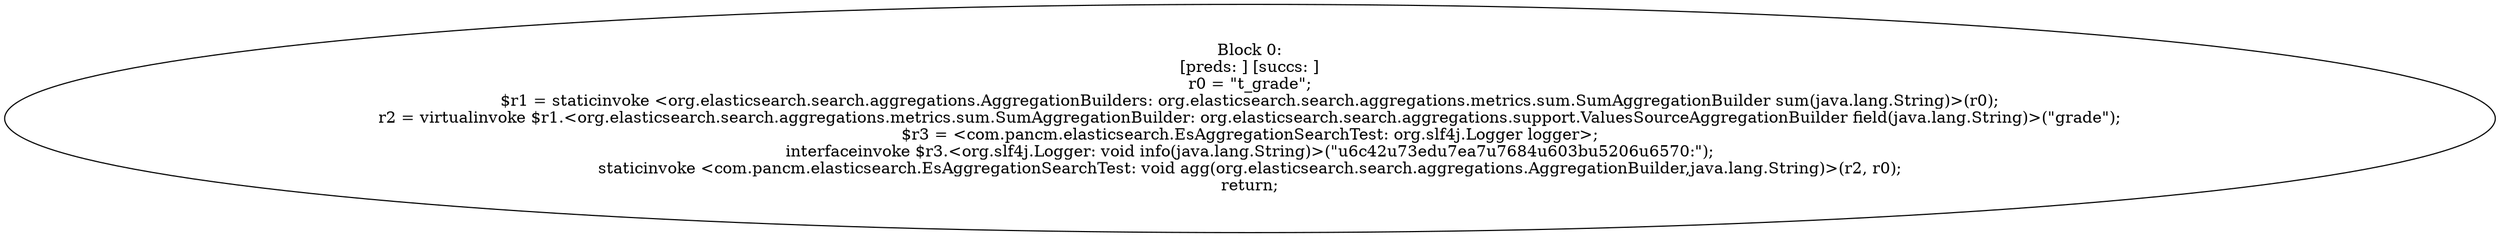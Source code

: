 digraph "unitGraph" {
    "Block 0:
[preds: ] [succs: ]
r0 = \"t_grade\";
$r1 = staticinvoke <org.elasticsearch.search.aggregations.AggregationBuilders: org.elasticsearch.search.aggregations.metrics.sum.SumAggregationBuilder sum(java.lang.String)>(r0);
r2 = virtualinvoke $r1.<org.elasticsearch.search.aggregations.metrics.sum.SumAggregationBuilder: org.elasticsearch.search.aggregations.support.ValuesSourceAggregationBuilder field(java.lang.String)>(\"grade\");
$r3 = <com.pancm.elasticsearch.EsAggregationSearchTest: org.slf4j.Logger logger>;
interfaceinvoke $r3.<org.slf4j.Logger: void info(java.lang.String)>(\"\u6c42\u73ed\u7ea7\u7684\u603b\u5206\u6570:\");
staticinvoke <com.pancm.elasticsearch.EsAggregationSearchTest: void agg(org.elasticsearch.search.aggregations.AggregationBuilder,java.lang.String)>(r2, r0);
return;
"
}
